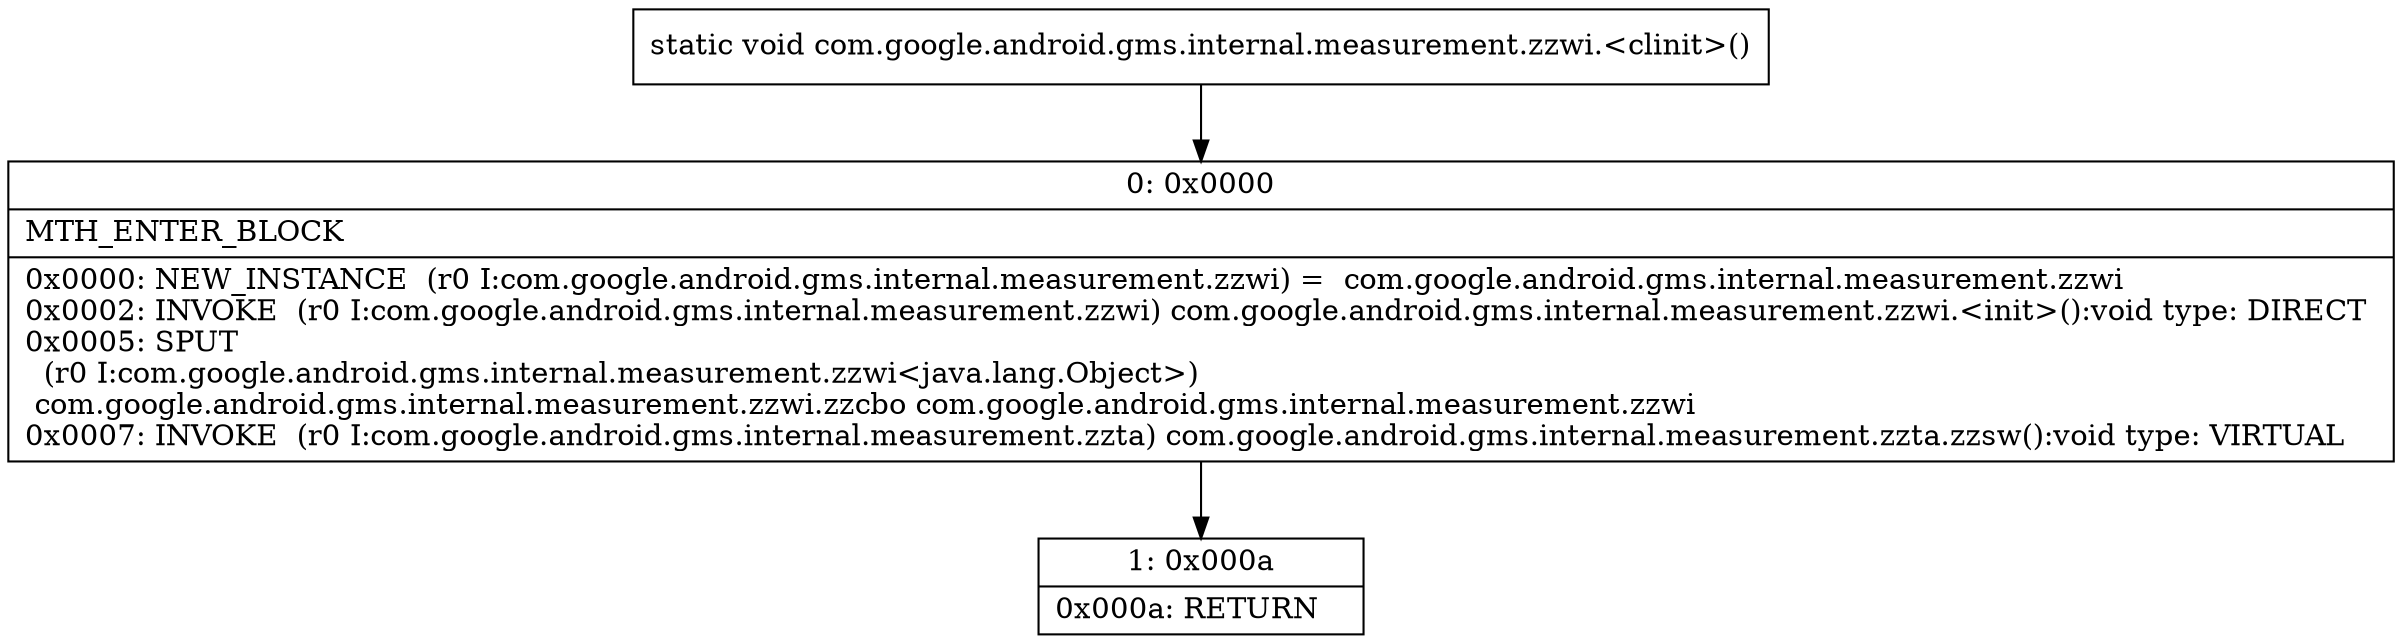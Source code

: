 digraph "CFG forcom.google.android.gms.internal.measurement.zzwi.\<clinit\>()V" {
Node_0 [shape=record,label="{0\:\ 0x0000|MTH_ENTER_BLOCK\l|0x0000: NEW_INSTANCE  (r0 I:com.google.android.gms.internal.measurement.zzwi) =  com.google.android.gms.internal.measurement.zzwi \l0x0002: INVOKE  (r0 I:com.google.android.gms.internal.measurement.zzwi) com.google.android.gms.internal.measurement.zzwi.\<init\>():void type: DIRECT \l0x0005: SPUT  \l  (r0 I:com.google.android.gms.internal.measurement.zzwi\<java.lang.Object\>)\l com.google.android.gms.internal.measurement.zzwi.zzcbo com.google.android.gms.internal.measurement.zzwi \l0x0007: INVOKE  (r0 I:com.google.android.gms.internal.measurement.zzta) com.google.android.gms.internal.measurement.zzta.zzsw():void type: VIRTUAL \l}"];
Node_1 [shape=record,label="{1\:\ 0x000a|0x000a: RETURN   \l}"];
MethodNode[shape=record,label="{static void com.google.android.gms.internal.measurement.zzwi.\<clinit\>() }"];
MethodNode -> Node_0;
Node_0 -> Node_1;
}

